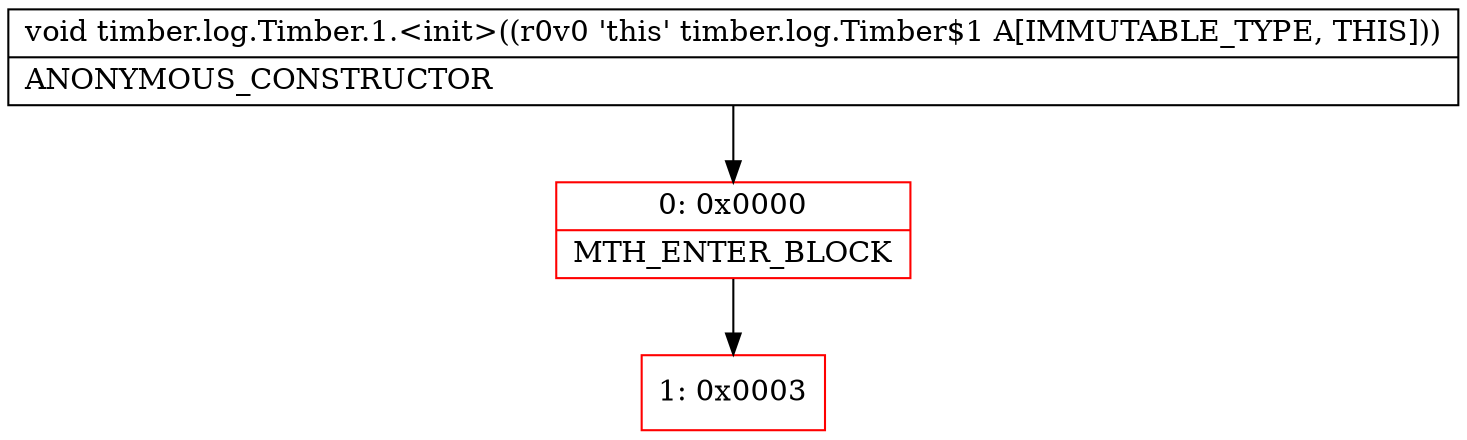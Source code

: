 digraph "CFG fortimber.log.Timber.1.\<init\>()V" {
subgraph cluster_Region_1608165697 {
label = "R(0)";
node [shape=record,color=blue];
}
Node_0 [shape=record,color=red,label="{0\:\ 0x0000|MTH_ENTER_BLOCK\l}"];
Node_1 [shape=record,color=red,label="{1\:\ 0x0003}"];
MethodNode[shape=record,label="{void timber.log.Timber.1.\<init\>((r0v0 'this' timber.log.Timber$1 A[IMMUTABLE_TYPE, THIS]))  | ANONYMOUS_CONSTRUCTOR\l}"];
MethodNode -> Node_0;
Node_0 -> Node_1;
}

